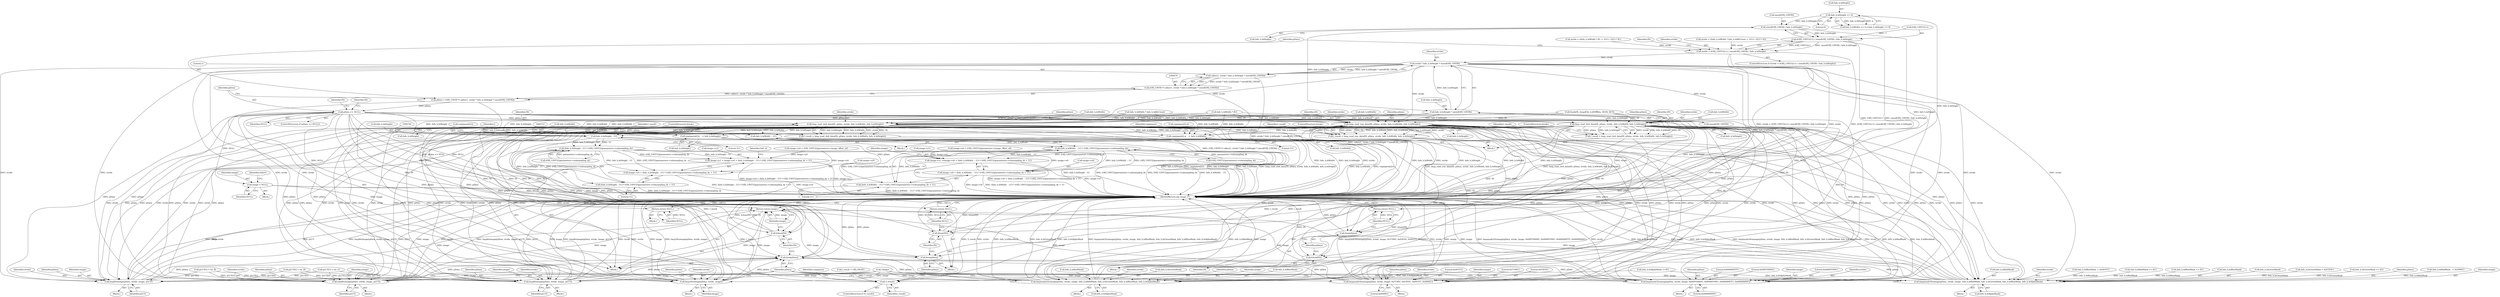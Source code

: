 digraph "0_openjpeg_da940424816e11d624362ce080bc026adffa26e8@API" {
"1000460" [label="(Call,sizeof(OPJ_UINT8) / Info_h.biHeight)"];
"1000363" [label="(Call,Info_h.biHeight == 0)"];
"1000455" [label="(Call,((OPJ_UINT32)-1) / sizeof(OPJ_UINT8) / Info_h.biHeight)"];
"1000453" [label="(Call,stride > ((OPJ_UINT32)-1) / sizeof(OPJ_UINT8) / Info_h.biHeight)"];
"1000477" [label="(Call,stride * Info_h.biHeight * sizeof(OPJ_UINT8))"];
"1000475" [label="(Call,calloc(1, stride * Info_h.biHeight * sizeof(OPJ_UINT8)))"];
"1000473" [label="(Call,(OPJ_UINT8 *) calloc(1, stride * Info_h.biHeight * sizeof(OPJ_UINT8)))"];
"1000471" [label="(Call,pData = (OPJ_UINT8 *) calloc(1, stride * Info_h.biHeight * sizeof(OPJ_UINT8)))"];
"1000486" [label="(Call,pData == NULL)"];
"1000492" [label="(Return,return NULL;)"];
"1000515" [label="(Call,bmp_read_raw_data(IN, pData, stride, Info_h.biWidth, Info_h.biHeight))"];
"1000513" [label="(Call,l_result = bmp_read_raw_data(IN, pData, stride, Info_h.biWidth, Info_h.biHeight))"];
"1000563" [label="(Call,!l_result)"];
"1000566" [label="(Call,free(pData))"];
"1000568" [label="(Call,fclose(IN))"];
"1000633" [label="(Call,cmptparm[i].w    = Info_h.biWidth)"];
"1000642" [label="(Call,cmptparm[i].h    = Info_h.biHeight)"];
"1000669" [label="(Call,fclose(IN))"];
"1000671" [label="(Call,free(pData))"];
"1000717" [label="(Call,Info_h.biWidth  - 1U)"];
"1000716" [label="(Call,(Info_h.biWidth  - 1U) * (OPJ_UINT32)parameters->subsampling_dx)"];
"1000707" [label="(Call,image->x1 =\timage->x0 + (Info_h.biWidth  - 1U) * (OPJ_UINT32)parameters->subsampling_dx + 1U)"];
"1000711" [label="(Call,image->x0 + (Info_h.biWidth  - 1U) * (OPJ_UINT32)parameters->subsampling_dx + 1U)"];
"1000715" [label="(Call,(Info_h.biWidth  - 1U) * (OPJ_UINT32)parameters->subsampling_dx + 1U)"];
"1000738" [label="(Call,Info_h.biHeight - 1U)"];
"1000737" [label="(Call,(Info_h.biHeight - 1U) * (OPJ_UINT32)parameters->subsampling_dy)"];
"1000728" [label="(Call,image->y1 = image->y0 + (Info_h.biHeight - 1U) * (OPJ_UINT32)parameters->subsampling_dy + 1U)"];
"1000732" [label="(Call,image->y0 + (Info_h.biHeight - 1U) * (OPJ_UINT32)parameters->subsampling_dy + 1U)"];
"1000736" [label="(Call,(Info_h.biHeight - 1U) * (OPJ_UINT32)parameters->subsampling_dy + 1U)"];
"1000762" [label="(Call,bmp24toimage(pData, stride, image))"];
"1000974" [label="(Call,free(pData))"];
"1000978" [label="(Return,return image;)"];
"1000780" [label="(Call,bmp8toimage(pData, stride, image, pLUT))"];
"1000799" [label="(Call,bmp8toimage(pData, stride, image, pLUT))"];
"1000818" [label="(Call,bmp8toimage(pData, stride, image, pLUT))"];
"1000837" [label="(Call,bmpmask32toimage(pData, stride, image, 0x00FF0000U, 0x0000FF00U, 0x000000FFU, 0x00000000U))"];
"1000859" [label="(Call,bmpmask32toimage(pData, stride, image, Info_h.biRedMask, Info_h.biGreenMask, Info_h.biBlueMask, Info_h.biAlphaMask))"];
"1000889" [label="(Call,bmpmask16toimage(pData, stride, image, 0x7C00U, 0x03E0U, 0x001FU, 0x0000U))"];
"1000945" [label="(Call,bmpmask16toimage(pData, stride, image, Info_h.biRedMask, Info_h.biGreenMask, Info_h.biBlueMask, Info_h.biAlphaMask))"];
"1000976" [label="(Call,fclose(IN))"];
"1000529" [label="(Call,bmp_read_rle8_data(IN, pData, stride, Info_h.biWidth, Info_h.biHeight))"];
"1000527" [label="(Call,l_result = bmp_read_rle8_data(IN, pData, stride, Info_h.biWidth, Info_h.biHeight))"];
"1000543" [label="(Call,bmp_read_rle4_data(IN, pData, stride, Info_h.biWidth, Info_h.biHeight))"];
"1000541" [label="(Call,l_result = bmp_read_rle4_data(IN, pData, stride, Info_h.biWidth, Info_h.biHeight))"];
"1000570" [label="(Return,return NULL;)"];
"1000673" [label="(Return,return NULL;)"];
"1000965" [label="(Call,image = NULL)"];
"1000479" [label="(Call,Info_h.biHeight * sizeof(OPJ_UINT8))"];
"1000779" [label="(Block,)"];
"1000742" [label="(Literal,1U)"];
"1000533" [label="(Call,Info_h.biWidth)"];
"1000645" [label="(Identifier,cmptparm)"];
"1000568" [label="(Call,fclose(IN))"];
"1000780" [label="(Call,bmp8toimage(pData, stride, image, pLUT))"];
"1000546" [label="(Identifier,stride)"];
"1000977" [label="(Identifier,IN)"];
"1000541" [label="(Call,l_result = bmp_read_rle4_data(IN, pData, stride, Info_h.biWidth, Info_h.biHeight))"];
"1000913" [label="(Call,Info_h.biRedMask == 0U)"];
"1000966" [label="(Identifier,image)"];
"1000539" [label="(ControlStructure,break;)"];
"1000732" [label="(Call,image->y0 + (Info_h.biHeight - 1U) * (OPJ_UINT32)parameters->subsampling_dy + 1U)"];
"1000728" [label="(Call,image->y1 = image->y0 + (Info_h.biHeight - 1U) * (OPJ_UINT32)parameters->subsampling_dy + 1U)"];
"1000495" [label="(Identifier,IN)"];
"1000782" [label="(Identifier,stride)"];
"1000488" [label="(Identifier,NULL)"];
"1000801" [label="(Identifier,stride)"];
"1000563" [label="(Call,!l_result)"];
"1000515" [label="(Call,bmp_read_raw_data(IN, pData, stride, Info_h.biWidth, Info_h.biHeight))"];
"1000890" [label="(Identifier,pData)"];
"1000924" [label="(Call,Info_h.biBlueMask == 0U)"];
"1000489" [label="(Block,)"];
"1000858" [label="(Block,)"];
"1000530" [label="(Identifier,IN)"];
"1000444" [label="(Call,Info_h.biWidth * 8U)"];
"1000711" [label="(Call,image->x0 + (Info_h.biWidth  - 1U) * (OPJ_UINT32)parameters->subsampling_dx + 1U)"];
"1000910" [label="(Block,)"];
"1000861" [label="(Identifier,stride)"];
"1000689" [label="(Call,image->x0 = (OPJ_UINT32)parameters->image_offset_x0)"];
"1000838" [label="(Identifier,pData)"];
"1000570" [label="(Return,return NULL;)"];
"1000836" [label="(Block,)"];
"1000753" [label="(Identifier,Info_h)"];
"1000367" [label="(Literal,0)"];
"1000955" [label="(Call,Info_h.biBlueMask)"];
"1000974" [label="(Call,free(pData))"];
"1000566" [label="(Call,free(pData))"];
"1000891" [label="(Identifier,stride)"];
"1000124" [label="(Block,)"];
"1000707" [label="(Call,image->x1 =\timage->x0 + (Info_h.biWidth  - 1U) * (OPJ_UINT32)parameters->subsampling_dx + 1U)"];
"1000456" [label="(Call,(OPJ_UINT32)-1)"];
"1000762" [label="(Call,bmp24toimage(pData, stride, image))"];
"1000818" [label="(Call,bmp8toimage(pData, stride, image, pLUT))"];
"1000761" [label="(Block,)"];
"1000571" [label="(Identifier,NULL)"];
"1000516" [label="(Identifier,IN)"];
"1000718" [label="(Call,Info_h.biWidth)"];
"1000975" [label="(Identifier,pData)"];
"1000562" [label="(ControlStructure,if (!l_result))"];
"1000483" [label="(Call,sizeof(OPJ_UINT8))"];
"1000477" [label="(Call,stride * Info_h.biHeight * sizeof(OPJ_UINT8))"];
"1000748" [label="(Literal,1U)"];
"1000522" [label="(Call,Info_h.biHeight)"];
"1000666" [label="(Call,!image)"];
"1000965" [label="(Call,image = NULL)"];
"1000945" [label="(Call,bmpmask16toimage(pData, stride, image, Info_h.biRedMask, Info_h.biGreenMask, Info_h.biBlueMask, Info_h.biAlphaMask))"];
"1000491" [label="(Identifier,IN)"];
"1000980" [label="(MethodReturn,opj_image_t*)"];
"1000472" [label="(Identifier,pData)"];
"1000478" [label="(Identifier,stride)"];
"1000452" [label="(ControlStructure,if (stride > ((OPJ_UINT32)-1) / sizeof(OPJ_UINT8) / Info_h.biHeight))"];
"1000866" [label="(Call,Info_h.biGreenMask)"];
"1000518" [label="(Identifier,stride)"];
"1000493" [label="(Identifier,NULL)"];
"1000363" [label="(Call,Info_h.biHeight == 0)"];
"1000162" [label="(Call,pLUT[2] = lut_B)"];
"1000952" [label="(Call,Info_h.biGreenMask)"];
"1000519" [label="(Call,Info_h.biWidth)"];
"1000485" [label="(ControlStructure,if (pData == NULL))"];
"1000536" [label="(Call,Info_h.biHeight)"];
"1000547" [label="(Call,Info_h.biWidth)"];
"1000935" [label="(Call,Info_h.biGreenMask = 0x07E0U)"];
"1000783" [label="(Identifier,image)"];
"1000958" [label="(Call,Info_h.biAlphaMask)"];
"1000729" [label="(Call,image->y1)"];
"1000860" [label="(Identifier,pData)"];
"1000821" [label="(Identifier,image)"];
"1000844" [label="(Literal,0x00000000U)"];
"1000784" [label="(Identifier,pLUT)"];
"1000393" [label="(Call,stride = ((Info_h.biWidth * Info_h.biBitCount + 31U) / 32U) * 4U)"];
"1000896" [label="(Literal,0x0000U)"];
"1000455" [label="(Call,((OPJ_UINT32)-1) / sizeof(OPJ_UINT8) / Info_h.biHeight)"];
"1000460" [label="(Call,sizeof(OPJ_UINT8) / Info_h.biHeight)"];
"1000588" [label="(Identifier,i)"];
"1000475" [label="(Call,calloc(1, stride * Info_h.biHeight * sizeof(OPJ_UINT8)))"];
"1000545" [label="(Identifier,pData)"];
"1000919" [label="(Call,Info_h.biGreenMask == 0U)"];
"1000716" [label="(Call,(Info_h.biWidth  - 1U) * (OPJ_UINT32)parameters->subsampling_dx)"];
"1000764" [label="(Identifier,stride)"];
"1000736" [label="(Call,(Info_h.biHeight - 1U) * (OPJ_UINT32)parameters->subsampling_dy + 1U)"];
"1000487" [label="(Identifier,pData)"];
"1000765" [label="(Identifier,image)"];
"1000589" [label="(Block,)"];
"1000479" [label="(Call,Info_h.biHeight * sizeof(OPJ_UINT8))"];
"1000862" [label="(Identifier,image)"];
"1000843" [label="(Literal,0x000000FFU)"];
"1000895" [label="(Literal,0x001FU)"];
"1000962" [label="(Block,)"];
"1000480" [label="(Call,Info_h.biHeight)"];
"1000841" [label="(Literal,0x00FF0000U)"];
"1000840" [label="(Identifier,image)"];
"1000763" [label="(Identifier,pData)"];
"1000708" [label="(Call,image->x1)"];
"1000820" [label="(Identifier,stride)"];
"1000803" [label="(Identifier,pLUT)"];
"1000498" [label="(Call,fseek(IN, (long)File_h.bfOffBits, SEEK_SET))"];
"1000733" [label="(Call,image->y0)"];
"1000544" [label="(Identifier,IN)"];
"1000967" [label="(Identifier,NULL)"];
"1000553" [label="(ControlStructure,break;)"];
"1000668" [label="(Block,)"];
"1000892" [label="(Identifier,image)"];
"1000639" [label="(Call,Info_h.biWidth)"];
"1000869" [label="(Call,Info_h.biBlueMask)"];
"1000532" [label="(Identifier,stride)"];
"1000737" [label="(Call,(Info_h.biHeight - 1U) * (OPJ_UINT32)parameters->subsampling_dy)"];
"1000529" [label="(Call,bmp_read_rle8_data(IN, pData, stride, Info_h.biWidth, Info_h.biHeight))"];
"1000670" [label="(Identifier,IN)"];
"1000802" [label="(Identifier,image)"];
"1000819" [label="(Identifier,pData)"];
"1000669" [label="(Call,fclose(IN))"];
"1000564" [label="(Identifier,l_result)"];
"1000514" [label="(Identifier,l_result)"];
"1000946" [label="(Identifier,pData)"];
"1000888" [label="(Block,)"];
"1000799" [label="(Call,bmp8toimage(pData, stride, image, pLUT))"];
"1000712" [label="(Call,image->x0)"];
"1000476" [label="(Literal,1)"];
"1000800" [label="(Identifier,pData)"];
"1000842" [label="(Literal,0x0000FF00U)"];
"1000721" [label="(Literal,1U)"];
"1000674" [label="(Identifier,NULL)"];
"1000930" [label="(Call,Info_h.biRedMask   = 0xF800U)"];
"1000633" [label="(Call,cmptparm[i].w    = Info_h.biWidth)"];
"1000517" [label="(Identifier,pData)"];
"1000357" [label="(Call,Info_h.biWidth == 0 || Info_h.biHeight == 0)"];
"1000673" [label="(Return,return NULL;)"];
"1000822" [label="(Identifier,pLUT)"];
"1000157" [label="(Call,pLUT[1] = lut_G)"];
"1000859" [label="(Call,bmpmask32toimage(pData, stride, image, Info_h.biRedMask, Info_h.biGreenMask, Info_h.biBlueMask, Info_h.biAlphaMask))"];
"1000969" [label="(Identifier,stderr)"];
"1000439" [label="(Call,stride = ((Info_h.biWidth * 8U + 31U) / 32U) * 4U)"];
"1000717" [label="(Call,Info_h.biWidth  - 1U)"];
"1000698" [label="(Call,image->y0 = (OPJ_UINT32)parameters->image_offset_y0)"];
"1000492" [label="(Return,return NULL;)"];
"1000463" [label="(Call,Info_h.biHeight)"];
"1000722" [label="(Call,(OPJ_UINT32)parameters->subsampling_dx)"];
"1000525" [label="(ControlStructure,break;)"];
"1000727" [label="(Literal,1U)"];
"1000558" [label="(Call,l_result = OPJ_FALSE)"];
"1000642" [label="(Call,cmptparm[i].h    = Info_h.biHeight)"];
"1000738" [label="(Call,Info_h.biHeight - 1U)"];
"1000893" [label="(Literal,0x7C00U)"];
"1000543" [label="(Call,bmp_read_rle4_data(IN, pData, stride, Info_h.biWidth, Info_h.biHeight))"];
"1000468" [label="(Identifier,IN)"];
"1000527" [label="(Call,l_result = bmp_read_rle8_data(IN, pData, stride, Info_h.biWidth, Info_h.biHeight))"];
"1000398" [label="(Call,Info_h.biWidth * Info_h.biBitCount)"];
"1000978" [label="(Return,return image;)"];
"1000743" [label="(Call,(OPJ_UINT32)parameters->subsampling_dy)"];
"1000364" [label="(Call,Info_h.biHeight)"];
"1000565" [label="(Block,)"];
"1000817" [label="(Block,)"];
"1000948" [label="(Identifier,image)"];
"1000569" [label="(Identifier,IN)"];
"1000471" [label="(Call,pData = (OPJ_UINT8 *) calloc(1, stride * Info_h.biHeight * sizeof(OPJ_UINT8)))"];
"1000531" [label="(Identifier,pData)"];
"1000839" [label="(Identifier,stride)"];
"1000949" [label="(Call,Info_h.biRedMask)"];
"1000348" [label="(Call,Info_h.biAlphaMask != 0U)"];
"1000454" [label="(Identifier,stride)"];
"1000567" [label="(Identifier,pData)"];
"1000715" [label="(Call,(Info_h.biWidth  - 1U) * (OPJ_UINT32)parameters->subsampling_dx + 1U)"];
"1000513" [label="(Call,l_result = bmp_read_raw_data(IN, pData, stride, Info_h.biWidth, Info_h.biHeight))"];
"1000575" [label="(Identifier,cmptparm)"];
"1000798" [label="(Block,)"];
"1000542" [label="(Identifier,l_result)"];
"1000634" [label="(Call,cmptparm[i].w)"];
"1000894" [label="(Literal,0x03E0U)"];
"1000453" [label="(Call,stride > ((OPJ_UINT32)-1) / sizeof(OPJ_UINT8) / Info_h.biHeight)"];
"1000550" [label="(Call,Info_h.biHeight)"];
"1000486" [label="(Call,pData == NULL)"];
"1000979" [label="(Identifier,image)"];
"1000152" [label="(Call,pLUT[0] = lut_R)"];
"1000781" [label="(Identifier,pData)"];
"1000643" [label="(Call,cmptparm[i].h)"];
"1000872" [label="(Call,Info_h.biAlphaMask)"];
"1000889" [label="(Call,bmpmask16toimage(pData, stride, image, 0x7C00U, 0x03E0U, 0x001FU, 0x0000U))"];
"1000739" [label="(Call,Info_h.biHeight)"];
"1000837" [label="(Call,bmpmask32toimage(pData, stride, image, 0x00FF0000U, 0x0000FF00U, 0x000000FFU, 0x00000000U))"];
"1000648" [label="(Call,Info_h.biHeight)"];
"1000947" [label="(Identifier,stride)"];
"1000940" [label="(Call,Info_h.biBlueMask  = 0x001FU)"];
"1000671" [label="(Call,free(pData))"];
"1000730" [label="(Identifier,image)"];
"1000473" [label="(Call,(OPJ_UINT8 *) calloc(1, stride * Info_h.biHeight * sizeof(OPJ_UINT8)))"];
"1000510" [label="(Block,)"];
"1000863" [label="(Call,Info_h.biRedMask)"];
"1000461" [label="(Call,sizeof(OPJ_UINT8))"];
"1000976" [label="(Call,fclose(IN))"];
"1000528" [label="(Identifier,l_result)"];
"1000672" [label="(Identifier,pData)"];
"1000460" -> "1000455"  [label="AST: "];
"1000460" -> "1000463"  [label="CFG: "];
"1000461" -> "1000460"  [label="AST: "];
"1000463" -> "1000460"  [label="AST: "];
"1000455" -> "1000460"  [label="CFG: "];
"1000460" -> "1000980"  [label="DDG: Info_h.biHeight"];
"1000460" -> "1000455"  [label="DDG: Info_h.biHeight"];
"1000363" -> "1000460"  [label="DDG: Info_h.biHeight"];
"1000460" -> "1000479"  [label="DDG: Info_h.biHeight"];
"1000363" -> "1000357"  [label="AST: "];
"1000363" -> "1000367"  [label="CFG: "];
"1000364" -> "1000363"  [label="AST: "];
"1000367" -> "1000363"  [label="AST: "];
"1000357" -> "1000363"  [label="CFG: "];
"1000363" -> "1000980"  [label="DDG: Info_h.biHeight"];
"1000363" -> "1000357"  [label="DDG: Info_h.biHeight"];
"1000363" -> "1000357"  [label="DDG: 0"];
"1000455" -> "1000453"  [label="AST: "];
"1000456" -> "1000455"  [label="AST: "];
"1000453" -> "1000455"  [label="CFG: "];
"1000455" -> "1000980"  [label="DDG: sizeof(OPJ_UINT8) / Info_h.biHeight"];
"1000455" -> "1000980"  [label="DDG: (OPJ_UINT32)-1"];
"1000455" -> "1000453"  [label="DDG: (OPJ_UINT32)-1"];
"1000455" -> "1000453"  [label="DDG: sizeof(OPJ_UINT8) / Info_h.biHeight"];
"1000456" -> "1000455"  [label="DDG: -1"];
"1000453" -> "1000452"  [label="AST: "];
"1000454" -> "1000453"  [label="AST: "];
"1000468" -> "1000453"  [label="CFG: "];
"1000472" -> "1000453"  [label="CFG: "];
"1000453" -> "1000980"  [label="DDG: ((OPJ_UINT32)-1) / sizeof(OPJ_UINT8) / Info_h.biHeight"];
"1000453" -> "1000980"  [label="DDG: stride > ((OPJ_UINT32)-1) / sizeof(OPJ_UINT8) / Info_h.biHeight"];
"1000453" -> "1000980"  [label="DDG: stride"];
"1000393" -> "1000453"  [label="DDG: stride"];
"1000439" -> "1000453"  [label="DDG: stride"];
"1000453" -> "1000477"  [label="DDG: stride"];
"1000477" -> "1000475"  [label="AST: "];
"1000477" -> "1000479"  [label="CFG: "];
"1000478" -> "1000477"  [label="AST: "];
"1000479" -> "1000477"  [label="AST: "];
"1000475" -> "1000477"  [label="CFG: "];
"1000477" -> "1000980"  [label="DDG: Info_h.biHeight * sizeof(OPJ_UINT8)"];
"1000477" -> "1000980"  [label="DDG: stride"];
"1000477" -> "1000475"  [label="DDG: stride"];
"1000477" -> "1000475"  [label="DDG: Info_h.biHeight * sizeof(OPJ_UINT8)"];
"1000479" -> "1000477"  [label="DDG: Info_h.biHeight"];
"1000477" -> "1000515"  [label="DDG: stride"];
"1000477" -> "1000529"  [label="DDG: stride"];
"1000477" -> "1000543"  [label="DDG: stride"];
"1000477" -> "1000762"  [label="DDG: stride"];
"1000477" -> "1000780"  [label="DDG: stride"];
"1000477" -> "1000799"  [label="DDG: stride"];
"1000477" -> "1000818"  [label="DDG: stride"];
"1000477" -> "1000837"  [label="DDG: stride"];
"1000477" -> "1000859"  [label="DDG: stride"];
"1000477" -> "1000889"  [label="DDG: stride"];
"1000477" -> "1000945"  [label="DDG: stride"];
"1000475" -> "1000473"  [label="AST: "];
"1000476" -> "1000475"  [label="AST: "];
"1000473" -> "1000475"  [label="CFG: "];
"1000475" -> "1000980"  [label="DDG: stride * Info_h.biHeight * sizeof(OPJ_UINT8)"];
"1000475" -> "1000473"  [label="DDG: 1"];
"1000475" -> "1000473"  [label="DDG: stride * Info_h.biHeight * sizeof(OPJ_UINT8)"];
"1000473" -> "1000471"  [label="AST: "];
"1000474" -> "1000473"  [label="AST: "];
"1000471" -> "1000473"  [label="CFG: "];
"1000473" -> "1000980"  [label="DDG: calloc(1, stride * Info_h.biHeight * sizeof(OPJ_UINT8))"];
"1000473" -> "1000471"  [label="DDG: calloc(1, stride * Info_h.biHeight * sizeof(OPJ_UINT8))"];
"1000471" -> "1000124"  [label="AST: "];
"1000472" -> "1000471"  [label="AST: "];
"1000487" -> "1000471"  [label="CFG: "];
"1000471" -> "1000980"  [label="DDG: (OPJ_UINT8 *) calloc(1, stride * Info_h.biHeight * sizeof(OPJ_UINT8))"];
"1000471" -> "1000486"  [label="DDG: pData"];
"1000486" -> "1000485"  [label="AST: "];
"1000486" -> "1000488"  [label="CFG: "];
"1000487" -> "1000486"  [label="AST: "];
"1000488" -> "1000486"  [label="AST: "];
"1000491" -> "1000486"  [label="CFG: "];
"1000495" -> "1000486"  [label="CFG: "];
"1000486" -> "1000980"  [label="DDG: pData == NULL"];
"1000486" -> "1000980"  [label="DDG: NULL"];
"1000486" -> "1000980"  [label="DDG: pData"];
"1000486" -> "1000492"  [label="DDG: NULL"];
"1000486" -> "1000515"  [label="DDG: pData"];
"1000486" -> "1000529"  [label="DDG: pData"];
"1000486" -> "1000543"  [label="DDG: pData"];
"1000486" -> "1000566"  [label="DDG: pData"];
"1000486" -> "1000570"  [label="DDG: NULL"];
"1000486" -> "1000671"  [label="DDG: pData"];
"1000486" -> "1000673"  [label="DDG: NULL"];
"1000486" -> "1000762"  [label="DDG: pData"];
"1000486" -> "1000780"  [label="DDG: pData"];
"1000486" -> "1000799"  [label="DDG: pData"];
"1000486" -> "1000818"  [label="DDG: pData"];
"1000486" -> "1000837"  [label="DDG: pData"];
"1000486" -> "1000859"  [label="DDG: pData"];
"1000486" -> "1000889"  [label="DDG: pData"];
"1000486" -> "1000945"  [label="DDG: pData"];
"1000486" -> "1000965"  [label="DDG: NULL"];
"1000486" -> "1000974"  [label="DDG: pData"];
"1000492" -> "1000489"  [label="AST: "];
"1000492" -> "1000493"  [label="CFG: "];
"1000493" -> "1000492"  [label="AST: "];
"1000980" -> "1000492"  [label="CFG: "];
"1000492" -> "1000980"  [label="DDG: <RET>"];
"1000493" -> "1000492"  [label="DDG: NULL"];
"1000515" -> "1000513"  [label="AST: "];
"1000515" -> "1000522"  [label="CFG: "];
"1000516" -> "1000515"  [label="AST: "];
"1000517" -> "1000515"  [label="AST: "];
"1000518" -> "1000515"  [label="AST: "];
"1000519" -> "1000515"  [label="AST: "];
"1000522" -> "1000515"  [label="AST: "];
"1000513" -> "1000515"  [label="CFG: "];
"1000515" -> "1000980"  [label="DDG: Info_h.biHeight"];
"1000515" -> "1000980"  [label="DDG: Info_h.biWidth"];
"1000515" -> "1000980"  [label="DDG: stride"];
"1000515" -> "1000513"  [label="DDG: pData"];
"1000515" -> "1000513"  [label="DDG: IN"];
"1000515" -> "1000513"  [label="DDG: Info_h.biWidth"];
"1000515" -> "1000513"  [label="DDG: Info_h.biHeight"];
"1000515" -> "1000513"  [label="DDG: stride"];
"1000498" -> "1000515"  [label="DDG: IN"];
"1000444" -> "1000515"  [label="DDG: Info_h.biWidth"];
"1000398" -> "1000515"  [label="DDG: Info_h.biWidth"];
"1000479" -> "1000515"  [label="DDG: Info_h.biHeight"];
"1000515" -> "1000566"  [label="DDG: pData"];
"1000515" -> "1000568"  [label="DDG: IN"];
"1000515" -> "1000633"  [label="DDG: Info_h.biWidth"];
"1000515" -> "1000642"  [label="DDG: Info_h.biHeight"];
"1000515" -> "1000669"  [label="DDG: IN"];
"1000515" -> "1000671"  [label="DDG: pData"];
"1000515" -> "1000717"  [label="DDG: Info_h.biWidth"];
"1000515" -> "1000738"  [label="DDG: Info_h.biHeight"];
"1000515" -> "1000762"  [label="DDG: pData"];
"1000515" -> "1000762"  [label="DDG: stride"];
"1000515" -> "1000780"  [label="DDG: pData"];
"1000515" -> "1000780"  [label="DDG: stride"];
"1000515" -> "1000799"  [label="DDG: pData"];
"1000515" -> "1000799"  [label="DDG: stride"];
"1000515" -> "1000818"  [label="DDG: pData"];
"1000515" -> "1000818"  [label="DDG: stride"];
"1000515" -> "1000837"  [label="DDG: pData"];
"1000515" -> "1000837"  [label="DDG: stride"];
"1000515" -> "1000859"  [label="DDG: pData"];
"1000515" -> "1000859"  [label="DDG: stride"];
"1000515" -> "1000889"  [label="DDG: pData"];
"1000515" -> "1000889"  [label="DDG: stride"];
"1000515" -> "1000945"  [label="DDG: pData"];
"1000515" -> "1000945"  [label="DDG: stride"];
"1000515" -> "1000974"  [label="DDG: pData"];
"1000515" -> "1000976"  [label="DDG: IN"];
"1000513" -> "1000510"  [label="AST: "];
"1000514" -> "1000513"  [label="AST: "];
"1000525" -> "1000513"  [label="CFG: "];
"1000513" -> "1000980"  [label="DDG: bmp_read_raw_data(IN, pData, stride, Info_h.biWidth, Info_h.biHeight)"];
"1000513" -> "1000563"  [label="DDG: l_result"];
"1000563" -> "1000562"  [label="AST: "];
"1000563" -> "1000564"  [label="CFG: "];
"1000564" -> "1000563"  [label="AST: "];
"1000567" -> "1000563"  [label="CFG: "];
"1000575" -> "1000563"  [label="CFG: "];
"1000563" -> "1000980"  [label="DDG: !l_result"];
"1000563" -> "1000980"  [label="DDG: l_result"];
"1000527" -> "1000563"  [label="DDG: l_result"];
"1000558" -> "1000563"  [label="DDG: l_result"];
"1000541" -> "1000563"  [label="DDG: l_result"];
"1000566" -> "1000565"  [label="AST: "];
"1000566" -> "1000567"  [label="CFG: "];
"1000567" -> "1000566"  [label="AST: "];
"1000569" -> "1000566"  [label="CFG: "];
"1000566" -> "1000980"  [label="DDG: pData"];
"1000529" -> "1000566"  [label="DDG: pData"];
"1000543" -> "1000566"  [label="DDG: pData"];
"1000568" -> "1000565"  [label="AST: "];
"1000568" -> "1000569"  [label="CFG: "];
"1000569" -> "1000568"  [label="AST: "];
"1000571" -> "1000568"  [label="CFG: "];
"1000568" -> "1000980"  [label="DDG: IN"];
"1000568" -> "1000980"  [label="DDG: fclose(IN)"];
"1000498" -> "1000568"  [label="DDG: IN"];
"1000529" -> "1000568"  [label="DDG: IN"];
"1000543" -> "1000568"  [label="DDG: IN"];
"1000633" -> "1000589"  [label="AST: "];
"1000633" -> "1000639"  [label="CFG: "];
"1000634" -> "1000633"  [label="AST: "];
"1000639" -> "1000633"  [label="AST: "];
"1000645" -> "1000633"  [label="CFG: "];
"1000633" -> "1000980"  [label="DDG: Info_h.biWidth"];
"1000633" -> "1000980"  [label="DDG: cmptparm[i].w"];
"1000529" -> "1000633"  [label="DDG: Info_h.biWidth"];
"1000444" -> "1000633"  [label="DDG: Info_h.biWidth"];
"1000543" -> "1000633"  [label="DDG: Info_h.biWidth"];
"1000398" -> "1000633"  [label="DDG: Info_h.biWidth"];
"1000642" -> "1000589"  [label="AST: "];
"1000642" -> "1000648"  [label="CFG: "];
"1000643" -> "1000642"  [label="AST: "];
"1000648" -> "1000642"  [label="AST: "];
"1000588" -> "1000642"  [label="CFG: "];
"1000642" -> "1000980"  [label="DDG: cmptparm[i].h"];
"1000642" -> "1000980"  [label="DDG: Info_h.biHeight"];
"1000543" -> "1000642"  [label="DDG: Info_h.biHeight"];
"1000529" -> "1000642"  [label="DDG: Info_h.biHeight"];
"1000479" -> "1000642"  [label="DDG: Info_h.biHeight"];
"1000669" -> "1000668"  [label="AST: "];
"1000669" -> "1000670"  [label="CFG: "];
"1000670" -> "1000669"  [label="AST: "];
"1000672" -> "1000669"  [label="CFG: "];
"1000669" -> "1000980"  [label="DDG: IN"];
"1000669" -> "1000980"  [label="DDG: fclose(IN)"];
"1000498" -> "1000669"  [label="DDG: IN"];
"1000529" -> "1000669"  [label="DDG: IN"];
"1000543" -> "1000669"  [label="DDG: IN"];
"1000671" -> "1000668"  [label="AST: "];
"1000671" -> "1000672"  [label="CFG: "];
"1000672" -> "1000671"  [label="AST: "];
"1000674" -> "1000671"  [label="CFG: "];
"1000671" -> "1000980"  [label="DDG: pData"];
"1000529" -> "1000671"  [label="DDG: pData"];
"1000543" -> "1000671"  [label="DDG: pData"];
"1000717" -> "1000716"  [label="AST: "];
"1000717" -> "1000721"  [label="CFG: "];
"1000718" -> "1000717"  [label="AST: "];
"1000721" -> "1000717"  [label="AST: "];
"1000723" -> "1000717"  [label="CFG: "];
"1000717" -> "1000980"  [label="DDG: Info_h.biWidth"];
"1000717" -> "1000716"  [label="DDG: Info_h.biWidth"];
"1000717" -> "1000716"  [label="DDG: 1U"];
"1000529" -> "1000717"  [label="DDG: Info_h.biWidth"];
"1000444" -> "1000717"  [label="DDG: Info_h.biWidth"];
"1000543" -> "1000717"  [label="DDG: Info_h.biWidth"];
"1000398" -> "1000717"  [label="DDG: Info_h.biWidth"];
"1000716" -> "1000715"  [label="AST: "];
"1000716" -> "1000722"  [label="CFG: "];
"1000722" -> "1000716"  [label="AST: "];
"1000727" -> "1000716"  [label="CFG: "];
"1000716" -> "1000980"  [label="DDG: Info_h.biWidth  - 1U"];
"1000716" -> "1000980"  [label="DDG: (OPJ_UINT32)parameters->subsampling_dx"];
"1000716" -> "1000707"  [label="DDG: Info_h.biWidth  - 1U"];
"1000716" -> "1000707"  [label="DDG: (OPJ_UINT32)parameters->subsampling_dx"];
"1000716" -> "1000711"  [label="DDG: Info_h.biWidth  - 1U"];
"1000716" -> "1000711"  [label="DDG: (OPJ_UINT32)parameters->subsampling_dx"];
"1000716" -> "1000715"  [label="DDG: Info_h.biWidth  - 1U"];
"1000716" -> "1000715"  [label="DDG: (OPJ_UINT32)parameters->subsampling_dx"];
"1000722" -> "1000716"  [label="DDG: parameters->subsampling_dx"];
"1000707" -> "1000124"  [label="AST: "];
"1000707" -> "1000711"  [label="CFG: "];
"1000708" -> "1000707"  [label="AST: "];
"1000711" -> "1000707"  [label="AST: "];
"1000730" -> "1000707"  [label="CFG: "];
"1000707" -> "1000980"  [label="DDG: image->x0 + (Info_h.biWidth  - 1U) * (OPJ_UINT32)parameters->subsampling_dx + 1U"];
"1000707" -> "1000980"  [label="DDG: image->x1"];
"1000689" -> "1000707"  [label="DDG: image->x0"];
"1000711" -> "1000715"  [label="CFG: "];
"1000712" -> "1000711"  [label="AST: "];
"1000715" -> "1000711"  [label="AST: "];
"1000711" -> "1000980"  [label="DDG: (Info_h.biWidth  - 1U) * (OPJ_UINT32)parameters->subsampling_dx + 1U"];
"1000711" -> "1000980"  [label="DDG: image->x0"];
"1000689" -> "1000711"  [label="DDG: image->x0"];
"1000715" -> "1000727"  [label="CFG: "];
"1000727" -> "1000715"  [label="AST: "];
"1000715" -> "1000980"  [label="DDG: (Info_h.biWidth  - 1U) * (OPJ_UINT32)parameters->subsampling_dx"];
"1000738" -> "1000737"  [label="AST: "];
"1000738" -> "1000742"  [label="CFG: "];
"1000739" -> "1000738"  [label="AST: "];
"1000742" -> "1000738"  [label="AST: "];
"1000744" -> "1000738"  [label="CFG: "];
"1000738" -> "1000980"  [label="DDG: Info_h.biHeight"];
"1000738" -> "1000737"  [label="DDG: Info_h.biHeight"];
"1000738" -> "1000737"  [label="DDG: 1U"];
"1000543" -> "1000738"  [label="DDG: Info_h.biHeight"];
"1000529" -> "1000738"  [label="DDG: Info_h.biHeight"];
"1000479" -> "1000738"  [label="DDG: Info_h.biHeight"];
"1000737" -> "1000736"  [label="AST: "];
"1000737" -> "1000743"  [label="CFG: "];
"1000743" -> "1000737"  [label="AST: "];
"1000748" -> "1000737"  [label="CFG: "];
"1000737" -> "1000980"  [label="DDG: Info_h.biHeight - 1U"];
"1000737" -> "1000980"  [label="DDG: (OPJ_UINT32)parameters->subsampling_dy"];
"1000737" -> "1000728"  [label="DDG: Info_h.biHeight - 1U"];
"1000737" -> "1000728"  [label="DDG: (OPJ_UINT32)parameters->subsampling_dy"];
"1000737" -> "1000732"  [label="DDG: Info_h.biHeight - 1U"];
"1000737" -> "1000732"  [label="DDG: (OPJ_UINT32)parameters->subsampling_dy"];
"1000737" -> "1000736"  [label="DDG: Info_h.biHeight - 1U"];
"1000737" -> "1000736"  [label="DDG: (OPJ_UINT32)parameters->subsampling_dy"];
"1000743" -> "1000737"  [label="DDG: parameters->subsampling_dy"];
"1000728" -> "1000124"  [label="AST: "];
"1000728" -> "1000732"  [label="CFG: "];
"1000729" -> "1000728"  [label="AST: "];
"1000732" -> "1000728"  [label="AST: "];
"1000753" -> "1000728"  [label="CFG: "];
"1000728" -> "1000980"  [label="DDG: image->y1"];
"1000728" -> "1000980"  [label="DDG: image->y0 + (Info_h.biHeight - 1U) * (OPJ_UINT32)parameters->subsampling_dy + 1U"];
"1000698" -> "1000728"  [label="DDG: image->y0"];
"1000732" -> "1000736"  [label="CFG: "];
"1000733" -> "1000732"  [label="AST: "];
"1000736" -> "1000732"  [label="AST: "];
"1000732" -> "1000980"  [label="DDG: (Info_h.biHeight - 1U) * (OPJ_UINT32)parameters->subsampling_dy + 1U"];
"1000732" -> "1000980"  [label="DDG: image->y0"];
"1000698" -> "1000732"  [label="DDG: image->y0"];
"1000736" -> "1000748"  [label="CFG: "];
"1000748" -> "1000736"  [label="AST: "];
"1000736" -> "1000980"  [label="DDG: (Info_h.biHeight - 1U) * (OPJ_UINT32)parameters->subsampling_dy"];
"1000762" -> "1000761"  [label="AST: "];
"1000762" -> "1000765"  [label="CFG: "];
"1000763" -> "1000762"  [label="AST: "];
"1000764" -> "1000762"  [label="AST: "];
"1000765" -> "1000762"  [label="AST: "];
"1000975" -> "1000762"  [label="CFG: "];
"1000762" -> "1000980"  [label="DDG: bmp24toimage(pData, stride, image)"];
"1000762" -> "1000980"  [label="DDG: stride"];
"1000762" -> "1000980"  [label="DDG: image"];
"1000529" -> "1000762"  [label="DDG: pData"];
"1000529" -> "1000762"  [label="DDG: stride"];
"1000543" -> "1000762"  [label="DDG: pData"];
"1000543" -> "1000762"  [label="DDG: stride"];
"1000666" -> "1000762"  [label="DDG: image"];
"1000762" -> "1000974"  [label="DDG: pData"];
"1000762" -> "1000978"  [label="DDG: image"];
"1000974" -> "1000124"  [label="AST: "];
"1000974" -> "1000975"  [label="CFG: "];
"1000975" -> "1000974"  [label="AST: "];
"1000977" -> "1000974"  [label="CFG: "];
"1000974" -> "1000980"  [label="DDG: pData"];
"1000837" -> "1000974"  [label="DDG: pData"];
"1000780" -> "1000974"  [label="DDG: pData"];
"1000889" -> "1000974"  [label="DDG: pData"];
"1000799" -> "1000974"  [label="DDG: pData"];
"1000859" -> "1000974"  [label="DDG: pData"];
"1000543" -> "1000974"  [label="DDG: pData"];
"1000818" -> "1000974"  [label="DDG: pData"];
"1000945" -> "1000974"  [label="DDG: pData"];
"1000529" -> "1000974"  [label="DDG: pData"];
"1000978" -> "1000124"  [label="AST: "];
"1000978" -> "1000979"  [label="CFG: "];
"1000979" -> "1000978"  [label="AST: "];
"1000980" -> "1000978"  [label="CFG: "];
"1000978" -> "1000980"  [label="DDG: <RET>"];
"1000979" -> "1000978"  [label="DDG: image"];
"1000780" -> "1000978"  [label="DDG: image"];
"1000799" -> "1000978"  [label="DDG: image"];
"1000889" -> "1000978"  [label="DDG: image"];
"1000945" -> "1000978"  [label="DDG: image"];
"1000965" -> "1000978"  [label="DDG: image"];
"1000859" -> "1000978"  [label="DDG: image"];
"1000837" -> "1000978"  [label="DDG: image"];
"1000818" -> "1000978"  [label="DDG: image"];
"1000780" -> "1000779"  [label="AST: "];
"1000780" -> "1000784"  [label="CFG: "];
"1000781" -> "1000780"  [label="AST: "];
"1000782" -> "1000780"  [label="AST: "];
"1000783" -> "1000780"  [label="AST: "];
"1000784" -> "1000780"  [label="AST: "];
"1000975" -> "1000780"  [label="CFG: "];
"1000780" -> "1000980"  [label="DDG: bmp8toimage(pData, stride, image, pLUT)"];
"1000780" -> "1000980"  [label="DDG: image"];
"1000780" -> "1000980"  [label="DDG: stride"];
"1000780" -> "1000980"  [label="DDG: pLUT"];
"1000529" -> "1000780"  [label="DDG: pData"];
"1000529" -> "1000780"  [label="DDG: stride"];
"1000543" -> "1000780"  [label="DDG: pData"];
"1000543" -> "1000780"  [label="DDG: stride"];
"1000666" -> "1000780"  [label="DDG: image"];
"1000157" -> "1000780"  [label="DDG: pLUT[1]"];
"1000152" -> "1000780"  [label="DDG: pLUT[0]"];
"1000162" -> "1000780"  [label="DDG: pLUT[2]"];
"1000799" -> "1000798"  [label="AST: "];
"1000799" -> "1000803"  [label="CFG: "];
"1000800" -> "1000799"  [label="AST: "];
"1000801" -> "1000799"  [label="AST: "];
"1000802" -> "1000799"  [label="AST: "];
"1000803" -> "1000799"  [label="AST: "];
"1000975" -> "1000799"  [label="CFG: "];
"1000799" -> "1000980"  [label="DDG: pLUT"];
"1000799" -> "1000980"  [label="DDG: image"];
"1000799" -> "1000980"  [label="DDG: bmp8toimage(pData, stride, image, pLUT)"];
"1000799" -> "1000980"  [label="DDG: stride"];
"1000529" -> "1000799"  [label="DDG: pData"];
"1000529" -> "1000799"  [label="DDG: stride"];
"1000543" -> "1000799"  [label="DDG: pData"];
"1000543" -> "1000799"  [label="DDG: stride"];
"1000666" -> "1000799"  [label="DDG: image"];
"1000157" -> "1000799"  [label="DDG: pLUT[1]"];
"1000152" -> "1000799"  [label="DDG: pLUT[0]"];
"1000162" -> "1000799"  [label="DDG: pLUT[2]"];
"1000818" -> "1000817"  [label="AST: "];
"1000818" -> "1000822"  [label="CFG: "];
"1000819" -> "1000818"  [label="AST: "];
"1000820" -> "1000818"  [label="AST: "];
"1000821" -> "1000818"  [label="AST: "];
"1000822" -> "1000818"  [label="AST: "];
"1000975" -> "1000818"  [label="CFG: "];
"1000818" -> "1000980"  [label="DDG: bmp8toimage(pData, stride, image, pLUT)"];
"1000818" -> "1000980"  [label="DDG: stride"];
"1000818" -> "1000980"  [label="DDG: pLUT"];
"1000818" -> "1000980"  [label="DDG: image"];
"1000529" -> "1000818"  [label="DDG: pData"];
"1000529" -> "1000818"  [label="DDG: stride"];
"1000543" -> "1000818"  [label="DDG: pData"];
"1000543" -> "1000818"  [label="DDG: stride"];
"1000666" -> "1000818"  [label="DDG: image"];
"1000157" -> "1000818"  [label="DDG: pLUT[1]"];
"1000152" -> "1000818"  [label="DDG: pLUT[0]"];
"1000162" -> "1000818"  [label="DDG: pLUT[2]"];
"1000837" -> "1000836"  [label="AST: "];
"1000837" -> "1000844"  [label="CFG: "];
"1000838" -> "1000837"  [label="AST: "];
"1000839" -> "1000837"  [label="AST: "];
"1000840" -> "1000837"  [label="AST: "];
"1000841" -> "1000837"  [label="AST: "];
"1000842" -> "1000837"  [label="AST: "];
"1000843" -> "1000837"  [label="AST: "];
"1000844" -> "1000837"  [label="AST: "];
"1000975" -> "1000837"  [label="CFG: "];
"1000837" -> "1000980"  [label="DDG: stride"];
"1000837" -> "1000980"  [label="DDG: image"];
"1000837" -> "1000980"  [label="DDG: bmpmask32toimage(pData, stride, image, 0x00FF0000U, 0x0000FF00U, 0x000000FFU, 0x00000000U)"];
"1000529" -> "1000837"  [label="DDG: pData"];
"1000529" -> "1000837"  [label="DDG: stride"];
"1000543" -> "1000837"  [label="DDG: pData"];
"1000543" -> "1000837"  [label="DDG: stride"];
"1000666" -> "1000837"  [label="DDG: image"];
"1000859" -> "1000858"  [label="AST: "];
"1000859" -> "1000872"  [label="CFG: "];
"1000860" -> "1000859"  [label="AST: "];
"1000861" -> "1000859"  [label="AST: "];
"1000862" -> "1000859"  [label="AST: "];
"1000863" -> "1000859"  [label="AST: "];
"1000866" -> "1000859"  [label="AST: "];
"1000869" -> "1000859"  [label="AST: "];
"1000872" -> "1000859"  [label="AST: "];
"1000975" -> "1000859"  [label="CFG: "];
"1000859" -> "1000980"  [label="DDG: Info_h.biGreenMask"];
"1000859" -> "1000980"  [label="DDG: Info_h.biAlphaMask"];
"1000859" -> "1000980"  [label="DDG: bmpmask32toimage(pData, stride, image, Info_h.biRedMask, Info_h.biGreenMask, Info_h.biBlueMask, Info_h.biAlphaMask)"];
"1000859" -> "1000980"  [label="DDG: Info_h.biRedMask"];
"1000859" -> "1000980"  [label="DDG: image"];
"1000859" -> "1000980"  [label="DDG: stride"];
"1000859" -> "1000980"  [label="DDG: Info_h.biBlueMask"];
"1000529" -> "1000859"  [label="DDG: pData"];
"1000529" -> "1000859"  [label="DDG: stride"];
"1000543" -> "1000859"  [label="DDG: pData"];
"1000543" -> "1000859"  [label="DDG: stride"];
"1000666" -> "1000859"  [label="DDG: image"];
"1000348" -> "1000859"  [label="DDG: Info_h.biAlphaMask"];
"1000889" -> "1000888"  [label="AST: "];
"1000889" -> "1000896"  [label="CFG: "];
"1000890" -> "1000889"  [label="AST: "];
"1000891" -> "1000889"  [label="AST: "];
"1000892" -> "1000889"  [label="AST: "];
"1000893" -> "1000889"  [label="AST: "];
"1000894" -> "1000889"  [label="AST: "];
"1000895" -> "1000889"  [label="AST: "];
"1000896" -> "1000889"  [label="AST: "];
"1000975" -> "1000889"  [label="CFG: "];
"1000889" -> "1000980"  [label="DDG: stride"];
"1000889" -> "1000980"  [label="DDG: image"];
"1000889" -> "1000980"  [label="DDG: bmpmask16toimage(pData, stride, image, 0x7C00U, 0x03E0U, 0x001FU, 0x0000U)"];
"1000529" -> "1000889"  [label="DDG: pData"];
"1000529" -> "1000889"  [label="DDG: stride"];
"1000543" -> "1000889"  [label="DDG: pData"];
"1000543" -> "1000889"  [label="DDG: stride"];
"1000666" -> "1000889"  [label="DDG: image"];
"1000945" -> "1000910"  [label="AST: "];
"1000945" -> "1000958"  [label="CFG: "];
"1000946" -> "1000945"  [label="AST: "];
"1000947" -> "1000945"  [label="AST: "];
"1000948" -> "1000945"  [label="AST: "];
"1000949" -> "1000945"  [label="AST: "];
"1000952" -> "1000945"  [label="AST: "];
"1000955" -> "1000945"  [label="AST: "];
"1000958" -> "1000945"  [label="AST: "];
"1000975" -> "1000945"  [label="CFG: "];
"1000945" -> "1000980"  [label="DDG: Info_h.biGreenMask"];
"1000945" -> "1000980"  [label="DDG: image"];
"1000945" -> "1000980"  [label="DDG: Info_h.biAlphaMask"];
"1000945" -> "1000980"  [label="DDG: bmpmask16toimage(pData, stride, image, Info_h.biRedMask, Info_h.biGreenMask, Info_h.biBlueMask, Info_h.biAlphaMask)"];
"1000945" -> "1000980"  [label="DDG: stride"];
"1000945" -> "1000980"  [label="DDG: Info_h.biRedMask"];
"1000945" -> "1000980"  [label="DDG: Info_h.biBlueMask"];
"1000529" -> "1000945"  [label="DDG: pData"];
"1000529" -> "1000945"  [label="DDG: stride"];
"1000543" -> "1000945"  [label="DDG: pData"];
"1000543" -> "1000945"  [label="DDG: stride"];
"1000666" -> "1000945"  [label="DDG: image"];
"1000913" -> "1000945"  [label="DDG: Info_h.biRedMask"];
"1000930" -> "1000945"  [label="DDG: Info_h.biRedMask"];
"1000919" -> "1000945"  [label="DDG: Info_h.biGreenMask"];
"1000935" -> "1000945"  [label="DDG: Info_h.biGreenMask"];
"1000924" -> "1000945"  [label="DDG: Info_h.biBlueMask"];
"1000940" -> "1000945"  [label="DDG: Info_h.biBlueMask"];
"1000348" -> "1000945"  [label="DDG: Info_h.biAlphaMask"];
"1000976" -> "1000124"  [label="AST: "];
"1000976" -> "1000977"  [label="CFG: "];
"1000977" -> "1000976"  [label="AST: "];
"1000979" -> "1000976"  [label="CFG: "];
"1000976" -> "1000980"  [label="DDG: IN"];
"1000976" -> "1000980"  [label="DDG: fclose(IN)"];
"1000498" -> "1000976"  [label="DDG: IN"];
"1000529" -> "1000976"  [label="DDG: IN"];
"1000543" -> "1000976"  [label="DDG: IN"];
"1000529" -> "1000527"  [label="AST: "];
"1000529" -> "1000536"  [label="CFG: "];
"1000530" -> "1000529"  [label="AST: "];
"1000531" -> "1000529"  [label="AST: "];
"1000532" -> "1000529"  [label="AST: "];
"1000533" -> "1000529"  [label="AST: "];
"1000536" -> "1000529"  [label="AST: "];
"1000527" -> "1000529"  [label="CFG: "];
"1000529" -> "1000980"  [label="DDG: Info_h.biWidth"];
"1000529" -> "1000980"  [label="DDG: Info_h.biHeight"];
"1000529" -> "1000980"  [label="DDG: stride"];
"1000529" -> "1000527"  [label="DDG: Info_h.biHeight"];
"1000529" -> "1000527"  [label="DDG: Info_h.biWidth"];
"1000529" -> "1000527"  [label="DDG: stride"];
"1000529" -> "1000527"  [label="DDG: IN"];
"1000529" -> "1000527"  [label="DDG: pData"];
"1000498" -> "1000529"  [label="DDG: IN"];
"1000444" -> "1000529"  [label="DDG: Info_h.biWidth"];
"1000398" -> "1000529"  [label="DDG: Info_h.biWidth"];
"1000479" -> "1000529"  [label="DDG: Info_h.biHeight"];
"1000527" -> "1000510"  [label="AST: "];
"1000528" -> "1000527"  [label="AST: "];
"1000539" -> "1000527"  [label="CFG: "];
"1000527" -> "1000980"  [label="DDG: bmp_read_rle8_data(IN, pData, stride, Info_h.biWidth, Info_h.biHeight)"];
"1000543" -> "1000541"  [label="AST: "];
"1000543" -> "1000550"  [label="CFG: "];
"1000544" -> "1000543"  [label="AST: "];
"1000545" -> "1000543"  [label="AST: "];
"1000546" -> "1000543"  [label="AST: "];
"1000547" -> "1000543"  [label="AST: "];
"1000550" -> "1000543"  [label="AST: "];
"1000541" -> "1000543"  [label="CFG: "];
"1000543" -> "1000980"  [label="DDG: Info_h.biHeight"];
"1000543" -> "1000980"  [label="DDG: stride"];
"1000543" -> "1000980"  [label="DDG: Info_h.biWidth"];
"1000543" -> "1000541"  [label="DDG: stride"];
"1000543" -> "1000541"  [label="DDG: Info_h.biWidth"];
"1000543" -> "1000541"  [label="DDG: IN"];
"1000543" -> "1000541"  [label="DDG: pData"];
"1000543" -> "1000541"  [label="DDG: Info_h.biHeight"];
"1000498" -> "1000543"  [label="DDG: IN"];
"1000444" -> "1000543"  [label="DDG: Info_h.biWidth"];
"1000398" -> "1000543"  [label="DDG: Info_h.biWidth"];
"1000479" -> "1000543"  [label="DDG: Info_h.biHeight"];
"1000541" -> "1000510"  [label="AST: "];
"1000542" -> "1000541"  [label="AST: "];
"1000553" -> "1000541"  [label="CFG: "];
"1000541" -> "1000980"  [label="DDG: bmp_read_rle4_data(IN, pData, stride, Info_h.biWidth, Info_h.biHeight)"];
"1000570" -> "1000565"  [label="AST: "];
"1000570" -> "1000571"  [label="CFG: "];
"1000571" -> "1000570"  [label="AST: "];
"1000980" -> "1000570"  [label="CFG: "];
"1000570" -> "1000980"  [label="DDG: <RET>"];
"1000571" -> "1000570"  [label="DDG: NULL"];
"1000673" -> "1000668"  [label="AST: "];
"1000673" -> "1000674"  [label="CFG: "];
"1000674" -> "1000673"  [label="AST: "];
"1000980" -> "1000673"  [label="CFG: "];
"1000673" -> "1000980"  [label="DDG: <RET>"];
"1000674" -> "1000673"  [label="DDG: NULL"];
"1000965" -> "1000962"  [label="AST: "];
"1000965" -> "1000967"  [label="CFG: "];
"1000966" -> "1000965"  [label="AST: "];
"1000967" -> "1000965"  [label="AST: "];
"1000969" -> "1000965"  [label="CFG: "];
"1000965" -> "1000980"  [label="DDG: NULL"];
"1000965" -> "1000980"  [label="DDG: image"];
"1000479" -> "1000483"  [label="CFG: "];
"1000480" -> "1000479"  [label="AST: "];
"1000483" -> "1000479"  [label="AST: "];
"1000479" -> "1000980"  [label="DDG: Info_h.biHeight"];
}

